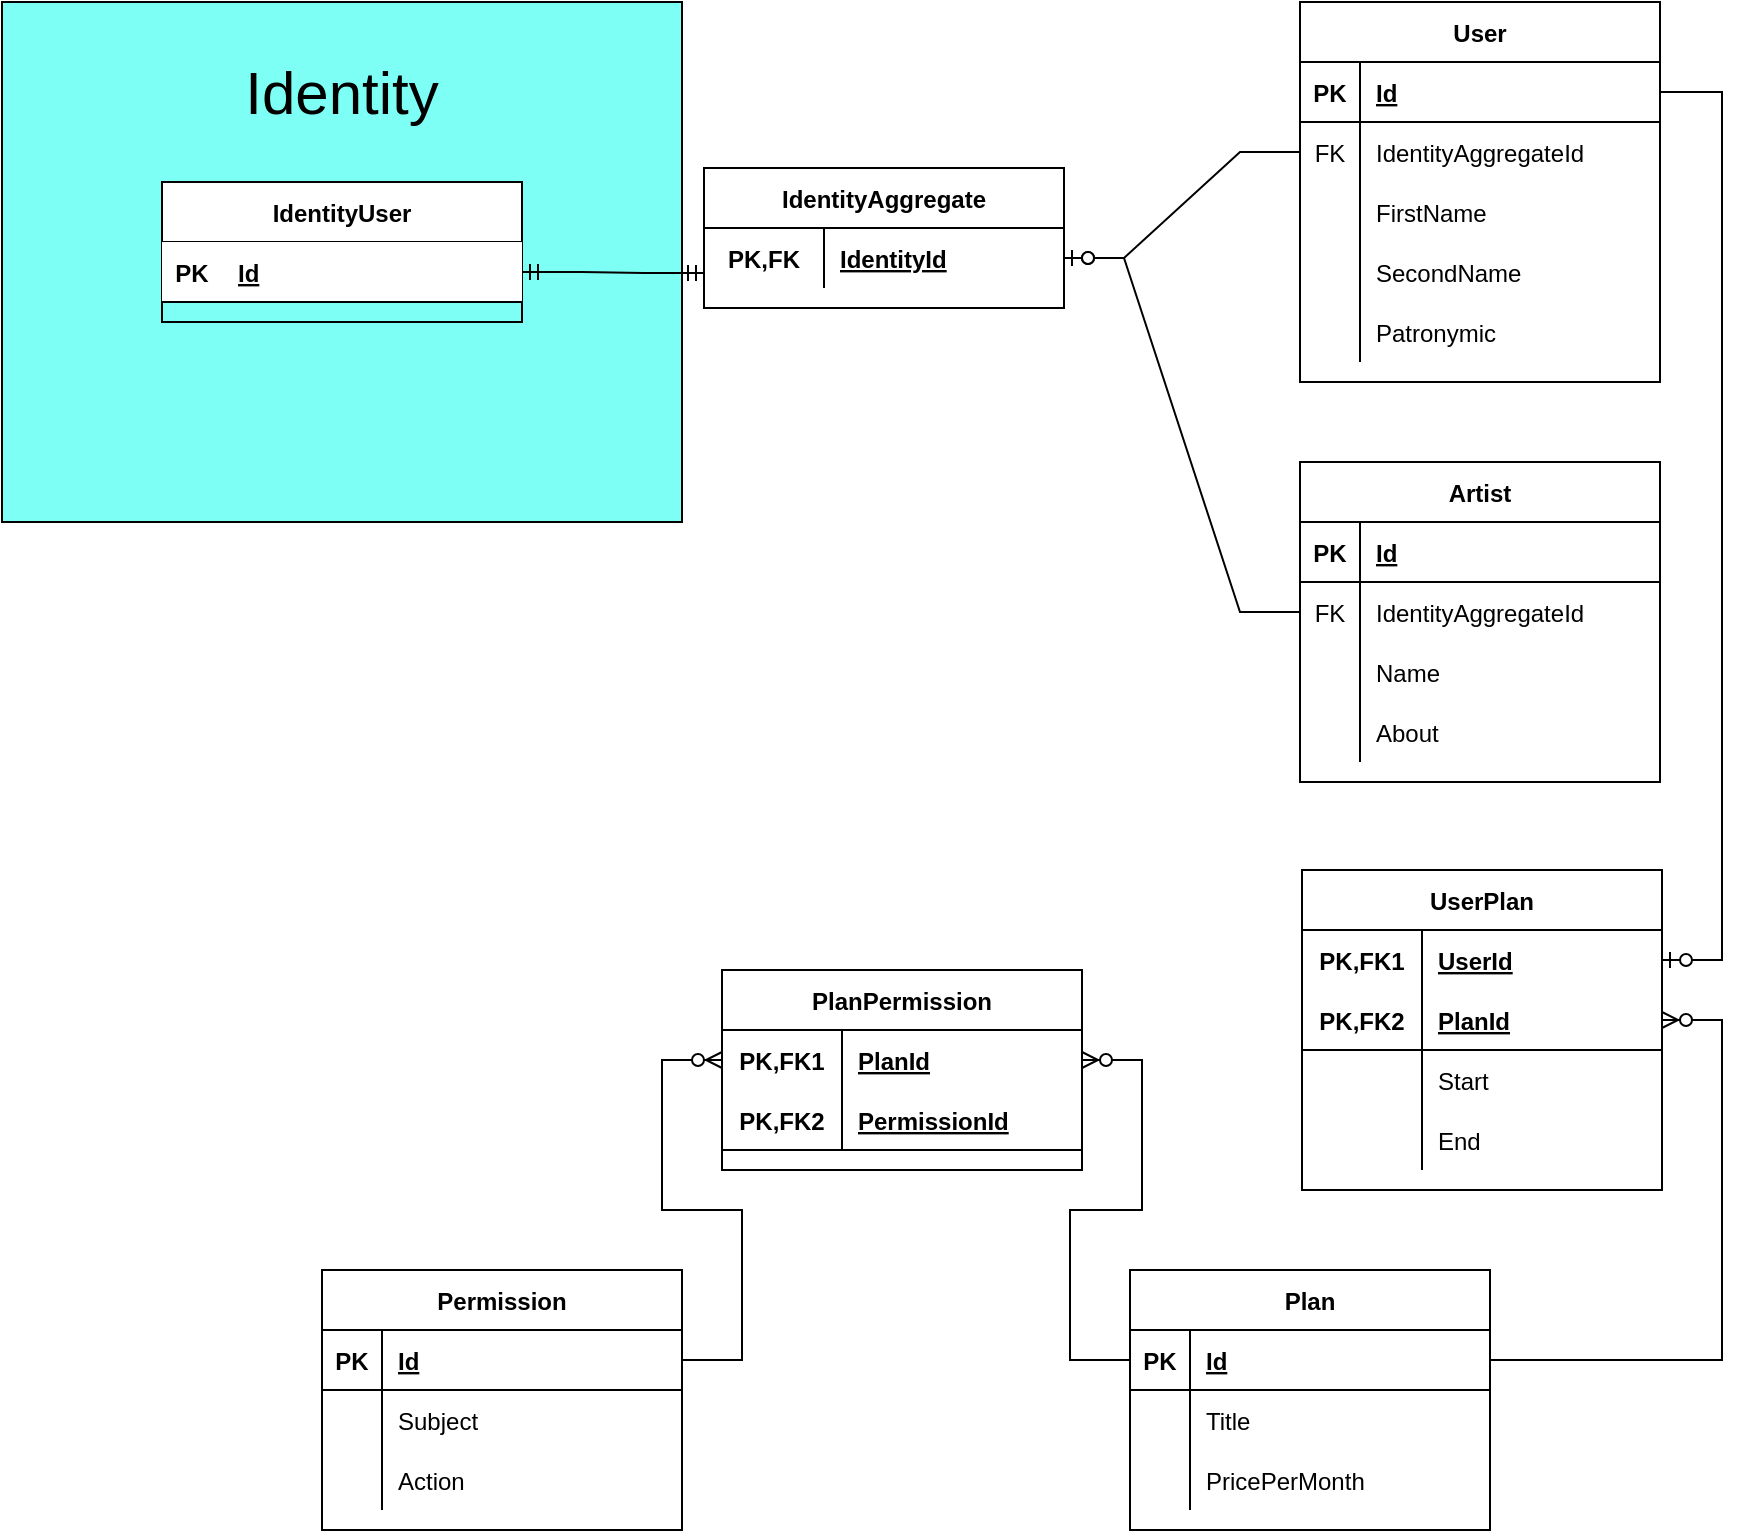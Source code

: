 <mxfile version="16.5.1" type="device"><diagram id="VC5us1PAvoVKJxS0dWdk" name="Страница 1"><mxGraphModel dx="1420" dy="721" grid="1" gridSize="10" guides="1" tooltips="1" connect="1" arrows="1" fold="1" page="1" pageScale="1" pageWidth="827" pageHeight="1169" math="0" shadow="0"><root><mxCell id="0"/><mxCell id="1" parent="0"/><mxCell id="vAisQKfJJ6pHiDNrmauv-27" value="" style="rounded=0;whiteSpace=wrap;html=1;fillColor=#7DFFF6;" vertex="1" parent="1"><mxGeometry width="340" height="260" as="geometry"/></mxCell><mxCell id="vAisQKfJJ6pHiDNrmauv-1" value="User" style="shape=table;startSize=30;container=1;collapsible=1;childLayout=tableLayout;fixedRows=1;rowLines=0;fontStyle=1;align=center;resizeLast=1;" vertex="1" parent="1"><mxGeometry x="649" width="180" height="190" as="geometry"/></mxCell><mxCell id="vAisQKfJJ6pHiDNrmauv-2" value="" style="shape=tableRow;horizontal=0;startSize=0;swimlaneHead=0;swimlaneBody=0;fillColor=none;collapsible=0;dropTarget=0;points=[[0,0.5],[1,0.5]];portConstraint=eastwest;top=0;left=0;right=0;bottom=1;" vertex="1" parent="vAisQKfJJ6pHiDNrmauv-1"><mxGeometry y="30" width="180" height="30" as="geometry"/></mxCell><mxCell id="vAisQKfJJ6pHiDNrmauv-3" value="PK" style="shape=partialRectangle;connectable=0;fillColor=none;top=0;left=0;bottom=0;right=0;fontStyle=1;overflow=hidden;" vertex="1" parent="vAisQKfJJ6pHiDNrmauv-2"><mxGeometry width="30" height="30" as="geometry"><mxRectangle width="30" height="30" as="alternateBounds"/></mxGeometry></mxCell><mxCell id="vAisQKfJJ6pHiDNrmauv-4" value="Id" style="shape=partialRectangle;connectable=0;fillColor=none;top=0;left=0;bottom=0;right=0;align=left;spacingLeft=6;fontStyle=5;overflow=hidden;" vertex="1" parent="vAisQKfJJ6pHiDNrmauv-2"><mxGeometry x="30" width="150" height="30" as="geometry"><mxRectangle width="150" height="30" as="alternateBounds"/></mxGeometry></mxCell><mxCell id="vAisQKfJJ6pHiDNrmauv-133" value="" style="shape=tableRow;horizontal=0;startSize=0;swimlaneHead=0;swimlaneBody=0;fillColor=none;collapsible=0;dropTarget=0;points=[[0,0.5],[1,0.5]];portConstraint=eastwest;top=0;left=0;right=0;bottom=0;" vertex="1" parent="vAisQKfJJ6pHiDNrmauv-1"><mxGeometry y="60" width="180" height="30" as="geometry"/></mxCell><mxCell id="vAisQKfJJ6pHiDNrmauv-134" value="FK" style="shape=partialRectangle;connectable=0;fillColor=none;top=0;left=0;bottom=0;right=0;fontStyle=0;overflow=hidden;" vertex="1" parent="vAisQKfJJ6pHiDNrmauv-133"><mxGeometry width="30" height="30" as="geometry"><mxRectangle width="30" height="30" as="alternateBounds"/></mxGeometry></mxCell><mxCell id="vAisQKfJJ6pHiDNrmauv-135" value="IdentityAggregateId" style="shape=partialRectangle;connectable=0;fillColor=none;top=0;left=0;bottom=0;right=0;align=left;spacingLeft=6;fontStyle=0;overflow=hidden;" vertex="1" parent="vAisQKfJJ6pHiDNrmauv-133"><mxGeometry x="30" width="150" height="30" as="geometry"><mxRectangle width="150" height="30" as="alternateBounds"/></mxGeometry></mxCell><mxCell id="vAisQKfJJ6pHiDNrmauv-5" value="" style="shape=tableRow;horizontal=0;startSize=0;swimlaneHead=0;swimlaneBody=0;fillColor=none;collapsible=0;dropTarget=0;points=[[0,0.5],[1,0.5]];portConstraint=eastwest;top=0;left=0;right=0;bottom=0;" vertex="1" parent="vAisQKfJJ6pHiDNrmauv-1"><mxGeometry y="90" width="180" height="30" as="geometry"/></mxCell><mxCell id="vAisQKfJJ6pHiDNrmauv-6" value="" style="shape=partialRectangle;connectable=0;fillColor=none;top=0;left=0;bottom=0;right=0;editable=1;overflow=hidden;" vertex="1" parent="vAisQKfJJ6pHiDNrmauv-5"><mxGeometry width="30" height="30" as="geometry"><mxRectangle width="30" height="30" as="alternateBounds"/></mxGeometry></mxCell><mxCell id="vAisQKfJJ6pHiDNrmauv-7" value="FirstName" style="shape=partialRectangle;connectable=0;fillColor=none;top=0;left=0;bottom=0;right=0;align=left;spacingLeft=6;overflow=hidden;" vertex="1" parent="vAisQKfJJ6pHiDNrmauv-5"><mxGeometry x="30" width="150" height="30" as="geometry"><mxRectangle width="150" height="30" as="alternateBounds"/></mxGeometry></mxCell><mxCell id="vAisQKfJJ6pHiDNrmauv-8" value="" style="shape=tableRow;horizontal=0;startSize=0;swimlaneHead=0;swimlaneBody=0;fillColor=none;collapsible=0;dropTarget=0;points=[[0,0.5],[1,0.5]];portConstraint=eastwest;top=0;left=0;right=0;bottom=0;" vertex="1" parent="vAisQKfJJ6pHiDNrmauv-1"><mxGeometry y="120" width="180" height="30" as="geometry"/></mxCell><mxCell id="vAisQKfJJ6pHiDNrmauv-9" value="" style="shape=partialRectangle;connectable=0;fillColor=none;top=0;left=0;bottom=0;right=0;editable=1;overflow=hidden;" vertex="1" parent="vAisQKfJJ6pHiDNrmauv-8"><mxGeometry width="30" height="30" as="geometry"><mxRectangle width="30" height="30" as="alternateBounds"/></mxGeometry></mxCell><mxCell id="vAisQKfJJ6pHiDNrmauv-10" value="SecondName" style="shape=partialRectangle;connectable=0;fillColor=none;top=0;left=0;bottom=0;right=0;align=left;spacingLeft=6;overflow=hidden;" vertex="1" parent="vAisQKfJJ6pHiDNrmauv-8"><mxGeometry x="30" width="150" height="30" as="geometry"><mxRectangle width="150" height="30" as="alternateBounds"/></mxGeometry></mxCell><mxCell id="vAisQKfJJ6pHiDNrmauv-11" value="" style="shape=tableRow;horizontal=0;startSize=0;swimlaneHead=0;swimlaneBody=0;fillColor=none;collapsible=0;dropTarget=0;points=[[0,0.5],[1,0.5]];portConstraint=eastwest;top=0;left=0;right=0;bottom=0;" vertex="1" parent="vAisQKfJJ6pHiDNrmauv-1"><mxGeometry y="150" width="180" height="30" as="geometry"/></mxCell><mxCell id="vAisQKfJJ6pHiDNrmauv-12" value="" style="shape=partialRectangle;connectable=0;fillColor=none;top=0;left=0;bottom=0;right=0;editable=1;overflow=hidden;" vertex="1" parent="vAisQKfJJ6pHiDNrmauv-11"><mxGeometry width="30" height="30" as="geometry"><mxRectangle width="30" height="30" as="alternateBounds"/></mxGeometry></mxCell><mxCell id="vAisQKfJJ6pHiDNrmauv-13" value="Patronymic" style="shape=partialRectangle;connectable=0;fillColor=none;top=0;left=0;bottom=0;right=0;align=left;spacingLeft=6;overflow=hidden;" vertex="1" parent="vAisQKfJJ6pHiDNrmauv-11"><mxGeometry x="30" width="150" height="30" as="geometry"><mxRectangle width="150" height="30" as="alternateBounds"/></mxGeometry></mxCell><mxCell id="vAisQKfJJ6pHiDNrmauv-14" value="IdentityUser" style="shape=table;startSize=30;container=1;collapsible=1;childLayout=tableLayout;fixedRows=1;rowLines=0;fontStyle=1;align=center;resizeLast=1;fillColor=#FFFFFF;" vertex="1" parent="1"><mxGeometry x="80" y="90" width="180" height="70" as="geometry"/></mxCell><mxCell id="vAisQKfJJ6pHiDNrmauv-15" value="" style="shape=tableRow;horizontal=0;startSize=0;swimlaneHead=0;swimlaneBody=0;fillColor=#FFFFFF;collapsible=0;dropTarget=0;points=[[0,0.5],[1,0.5]];portConstraint=eastwest;top=0;left=0;right=0;bottom=1;" vertex="1" parent="vAisQKfJJ6pHiDNrmauv-14"><mxGeometry y="30" width="180" height="30" as="geometry"/></mxCell><mxCell id="vAisQKfJJ6pHiDNrmauv-16" value="PK" style="shape=partialRectangle;connectable=0;fillColor=none;top=0;left=0;bottom=0;right=0;fontStyle=1;overflow=hidden;" vertex="1" parent="vAisQKfJJ6pHiDNrmauv-15"><mxGeometry width="30" height="30" as="geometry"><mxRectangle width="30" height="30" as="alternateBounds"/></mxGeometry></mxCell><mxCell id="vAisQKfJJ6pHiDNrmauv-17" value="Id" style="shape=partialRectangle;connectable=0;fillColor=none;top=0;left=0;bottom=0;right=0;align=left;spacingLeft=6;fontStyle=5;overflow=hidden;" vertex="1" parent="vAisQKfJJ6pHiDNrmauv-15"><mxGeometry x="30" width="150" height="30" as="geometry"><mxRectangle width="150" height="30" as="alternateBounds"/></mxGeometry></mxCell><mxCell id="vAisQKfJJ6pHiDNrmauv-33" value="Identity" style="text;html=1;strokeColor=none;fillColor=none;align=center;verticalAlign=middle;whiteSpace=wrap;rounded=0;fontSize=30;" vertex="1" parent="1"><mxGeometry x="110" y="30" width="120" height="30" as="geometry"/></mxCell><mxCell id="vAisQKfJJ6pHiDNrmauv-44" value="Artist" style="shape=table;startSize=30;container=1;collapsible=1;childLayout=tableLayout;fixedRows=1;rowLines=0;fontStyle=1;align=center;resizeLast=1;fillColor=#fff;" vertex="1" parent="1"><mxGeometry x="649" y="230" width="180" height="160" as="geometry"/></mxCell><mxCell id="vAisQKfJJ6pHiDNrmauv-45" value="" style="shape=tableRow;horizontal=0;startSize=0;swimlaneHead=0;swimlaneBody=0;fillColor=none;collapsible=0;dropTarget=0;points=[[0,0.5],[1,0.5]];portConstraint=eastwest;top=0;left=0;right=0;bottom=1;" vertex="1" parent="vAisQKfJJ6pHiDNrmauv-44"><mxGeometry y="30" width="180" height="30" as="geometry"/></mxCell><mxCell id="vAisQKfJJ6pHiDNrmauv-46" value="PK" style="shape=partialRectangle;connectable=0;fillColor=none;top=0;left=0;bottom=0;right=0;fontStyle=1;overflow=hidden;" vertex="1" parent="vAisQKfJJ6pHiDNrmauv-45"><mxGeometry width="30" height="30" as="geometry"><mxRectangle width="30" height="30" as="alternateBounds"/></mxGeometry></mxCell><mxCell id="vAisQKfJJ6pHiDNrmauv-47" value="Id" style="shape=partialRectangle;connectable=0;fillColor=none;top=0;left=0;bottom=0;right=0;align=left;spacingLeft=6;fontStyle=5;overflow=hidden;" vertex="1" parent="vAisQKfJJ6pHiDNrmauv-45"><mxGeometry x="30" width="150" height="30" as="geometry"><mxRectangle width="150" height="30" as="alternateBounds"/></mxGeometry></mxCell><mxCell id="vAisQKfJJ6pHiDNrmauv-139" value="" style="shape=tableRow;horizontal=0;startSize=0;swimlaneHead=0;swimlaneBody=0;fillColor=none;collapsible=0;dropTarget=0;points=[[0,0.5],[1,0.5]];portConstraint=eastwest;top=0;left=0;right=0;bottom=0;" vertex="1" parent="vAisQKfJJ6pHiDNrmauv-44"><mxGeometry y="60" width="180" height="30" as="geometry"/></mxCell><mxCell id="vAisQKfJJ6pHiDNrmauv-140" value="FK" style="shape=partialRectangle;connectable=0;fillColor=none;top=0;left=0;bottom=0;right=0;fontStyle=0;overflow=hidden;" vertex="1" parent="vAisQKfJJ6pHiDNrmauv-139"><mxGeometry width="30" height="30" as="geometry"><mxRectangle width="30" height="30" as="alternateBounds"/></mxGeometry></mxCell><mxCell id="vAisQKfJJ6pHiDNrmauv-141" value="IdentityAggregateId" style="shape=partialRectangle;connectable=0;fillColor=none;top=0;left=0;bottom=0;right=0;align=left;spacingLeft=6;fontStyle=0;overflow=hidden;" vertex="1" parent="vAisQKfJJ6pHiDNrmauv-139"><mxGeometry x="30" width="150" height="30" as="geometry"><mxRectangle width="150" height="30" as="alternateBounds"/></mxGeometry></mxCell><mxCell id="vAisQKfJJ6pHiDNrmauv-48" value="" style="shape=tableRow;horizontal=0;startSize=0;swimlaneHead=0;swimlaneBody=0;fillColor=none;collapsible=0;dropTarget=0;points=[[0,0.5],[1,0.5]];portConstraint=eastwest;top=0;left=0;right=0;bottom=0;" vertex="1" parent="vAisQKfJJ6pHiDNrmauv-44"><mxGeometry y="90" width="180" height="30" as="geometry"/></mxCell><mxCell id="vAisQKfJJ6pHiDNrmauv-49" value="" style="shape=partialRectangle;connectable=0;fillColor=none;top=0;left=0;bottom=0;right=0;editable=1;overflow=hidden;" vertex="1" parent="vAisQKfJJ6pHiDNrmauv-48"><mxGeometry width="30" height="30" as="geometry"><mxRectangle width="30" height="30" as="alternateBounds"/></mxGeometry></mxCell><mxCell id="vAisQKfJJ6pHiDNrmauv-50" value="Name" style="shape=partialRectangle;connectable=0;fillColor=none;top=0;left=0;bottom=0;right=0;align=left;spacingLeft=6;overflow=hidden;" vertex="1" parent="vAisQKfJJ6pHiDNrmauv-48"><mxGeometry x="30" width="150" height="30" as="geometry"><mxRectangle width="150" height="30" as="alternateBounds"/></mxGeometry></mxCell><mxCell id="vAisQKfJJ6pHiDNrmauv-51" value="" style="shape=tableRow;horizontal=0;startSize=0;swimlaneHead=0;swimlaneBody=0;fillColor=none;collapsible=0;dropTarget=0;points=[[0,0.5],[1,0.5]];portConstraint=eastwest;top=0;left=0;right=0;bottom=0;" vertex="1" parent="vAisQKfJJ6pHiDNrmauv-44"><mxGeometry y="120" width="180" height="30" as="geometry"/></mxCell><mxCell id="vAisQKfJJ6pHiDNrmauv-52" value="" style="shape=partialRectangle;connectable=0;fillColor=none;top=0;left=0;bottom=0;right=0;editable=1;overflow=hidden;" vertex="1" parent="vAisQKfJJ6pHiDNrmauv-51"><mxGeometry width="30" height="30" as="geometry"><mxRectangle width="30" height="30" as="alternateBounds"/></mxGeometry></mxCell><mxCell id="vAisQKfJJ6pHiDNrmauv-53" value="About" style="shape=partialRectangle;connectable=0;fillColor=none;top=0;left=0;bottom=0;right=0;align=left;spacingLeft=6;overflow=hidden;" vertex="1" parent="vAisQKfJJ6pHiDNrmauv-51"><mxGeometry x="30" width="150" height="30" as="geometry"><mxRectangle width="150" height="30" as="alternateBounds"/></mxGeometry></mxCell><mxCell id="vAisQKfJJ6pHiDNrmauv-58" value="Plan" style="shape=table;startSize=30;container=1;collapsible=1;childLayout=tableLayout;fixedRows=1;rowLines=0;fontStyle=1;align=center;resizeLast=1;fillColor=#fff;" vertex="1" parent="1"><mxGeometry x="564" y="634" width="180" height="130" as="geometry"/></mxCell><mxCell id="vAisQKfJJ6pHiDNrmauv-59" value="" style="shape=tableRow;horizontal=0;startSize=0;swimlaneHead=0;swimlaneBody=0;fillColor=none;collapsible=0;dropTarget=0;points=[[0,0.5],[1,0.5]];portConstraint=eastwest;top=0;left=0;right=0;bottom=1;" vertex="1" parent="vAisQKfJJ6pHiDNrmauv-58"><mxGeometry y="30" width="180" height="30" as="geometry"/></mxCell><mxCell id="vAisQKfJJ6pHiDNrmauv-60" value="PK" style="shape=partialRectangle;connectable=0;fillColor=none;top=0;left=0;bottom=0;right=0;fontStyle=1;overflow=hidden;" vertex="1" parent="vAisQKfJJ6pHiDNrmauv-59"><mxGeometry width="30" height="30" as="geometry"><mxRectangle width="30" height="30" as="alternateBounds"/></mxGeometry></mxCell><mxCell id="vAisQKfJJ6pHiDNrmauv-61" value="Id" style="shape=partialRectangle;connectable=0;fillColor=none;top=0;left=0;bottom=0;right=0;align=left;spacingLeft=6;fontStyle=5;overflow=hidden;" vertex="1" parent="vAisQKfJJ6pHiDNrmauv-59"><mxGeometry x="30" width="150" height="30" as="geometry"><mxRectangle width="150" height="30" as="alternateBounds"/></mxGeometry></mxCell><mxCell id="vAisQKfJJ6pHiDNrmauv-62" value="" style="shape=tableRow;horizontal=0;startSize=0;swimlaneHead=0;swimlaneBody=0;fillColor=none;collapsible=0;dropTarget=0;points=[[0,0.5],[1,0.5]];portConstraint=eastwest;top=0;left=0;right=0;bottom=0;" vertex="1" parent="vAisQKfJJ6pHiDNrmauv-58"><mxGeometry y="60" width="180" height="30" as="geometry"/></mxCell><mxCell id="vAisQKfJJ6pHiDNrmauv-63" value="" style="shape=partialRectangle;connectable=0;fillColor=none;top=0;left=0;bottom=0;right=0;editable=1;overflow=hidden;" vertex="1" parent="vAisQKfJJ6pHiDNrmauv-62"><mxGeometry width="30" height="30" as="geometry"><mxRectangle width="30" height="30" as="alternateBounds"/></mxGeometry></mxCell><mxCell id="vAisQKfJJ6pHiDNrmauv-64" value="Title" style="shape=partialRectangle;connectable=0;fillColor=none;top=0;left=0;bottom=0;right=0;align=left;spacingLeft=6;overflow=hidden;" vertex="1" parent="vAisQKfJJ6pHiDNrmauv-62"><mxGeometry x="30" width="150" height="30" as="geometry"><mxRectangle width="150" height="30" as="alternateBounds"/></mxGeometry></mxCell><mxCell id="vAisQKfJJ6pHiDNrmauv-65" value="" style="shape=tableRow;horizontal=0;startSize=0;swimlaneHead=0;swimlaneBody=0;fillColor=none;collapsible=0;dropTarget=0;points=[[0,0.5],[1,0.5]];portConstraint=eastwest;top=0;left=0;right=0;bottom=0;" vertex="1" parent="vAisQKfJJ6pHiDNrmauv-58"><mxGeometry y="90" width="180" height="30" as="geometry"/></mxCell><mxCell id="vAisQKfJJ6pHiDNrmauv-66" value="" style="shape=partialRectangle;connectable=0;fillColor=none;top=0;left=0;bottom=0;right=0;editable=1;overflow=hidden;" vertex="1" parent="vAisQKfJJ6pHiDNrmauv-65"><mxGeometry width="30" height="30" as="geometry"><mxRectangle width="30" height="30" as="alternateBounds"/></mxGeometry></mxCell><mxCell id="vAisQKfJJ6pHiDNrmauv-67" value="PricePerMonth" style="shape=partialRectangle;connectable=0;fillColor=none;top=0;left=0;bottom=0;right=0;align=left;spacingLeft=6;overflow=hidden;" vertex="1" parent="vAisQKfJJ6pHiDNrmauv-65"><mxGeometry x="30" width="150" height="30" as="geometry"><mxRectangle width="150" height="30" as="alternateBounds"/></mxGeometry></mxCell><mxCell id="vAisQKfJJ6pHiDNrmauv-84" value="UserPlan" style="shape=table;startSize=30;container=1;collapsible=1;childLayout=tableLayout;fixedRows=1;rowLines=0;fontStyle=1;align=center;resizeLast=1;fillColor=#fff;" vertex="1" parent="1"><mxGeometry x="650" y="434" width="180" height="160" as="geometry"/></mxCell><mxCell id="vAisQKfJJ6pHiDNrmauv-85" value="" style="shape=tableRow;horizontal=0;startSize=0;swimlaneHead=0;swimlaneBody=0;fillColor=none;collapsible=0;dropTarget=0;points=[[0,0.5],[1,0.5]];portConstraint=eastwest;top=0;left=0;right=0;bottom=0;" vertex="1" parent="vAisQKfJJ6pHiDNrmauv-84"><mxGeometry y="30" width="180" height="30" as="geometry"/></mxCell><mxCell id="vAisQKfJJ6pHiDNrmauv-86" value="PK,FK1" style="shape=partialRectangle;connectable=0;fillColor=none;top=0;left=0;bottom=0;right=0;fontStyle=1;overflow=hidden;" vertex="1" parent="vAisQKfJJ6pHiDNrmauv-85"><mxGeometry width="60" height="30" as="geometry"><mxRectangle width="60" height="30" as="alternateBounds"/></mxGeometry></mxCell><mxCell id="vAisQKfJJ6pHiDNrmauv-87" value="UserId" style="shape=partialRectangle;connectable=0;fillColor=none;top=0;left=0;bottom=0;right=0;align=left;spacingLeft=6;fontStyle=5;overflow=hidden;" vertex="1" parent="vAisQKfJJ6pHiDNrmauv-85"><mxGeometry x="60" width="120" height="30" as="geometry"><mxRectangle width="120" height="30" as="alternateBounds"/></mxGeometry></mxCell><mxCell id="vAisQKfJJ6pHiDNrmauv-88" value="" style="shape=tableRow;horizontal=0;startSize=0;swimlaneHead=0;swimlaneBody=0;fillColor=none;collapsible=0;dropTarget=0;points=[[0,0.5],[1,0.5]];portConstraint=eastwest;top=0;left=0;right=0;bottom=1;" vertex="1" parent="vAisQKfJJ6pHiDNrmauv-84"><mxGeometry y="60" width="180" height="30" as="geometry"/></mxCell><mxCell id="vAisQKfJJ6pHiDNrmauv-89" value="PK,FK2" style="shape=partialRectangle;connectable=0;fillColor=none;top=0;left=0;bottom=0;right=0;fontStyle=1;overflow=hidden;" vertex="1" parent="vAisQKfJJ6pHiDNrmauv-88"><mxGeometry width="60" height="30" as="geometry"><mxRectangle width="60" height="30" as="alternateBounds"/></mxGeometry></mxCell><mxCell id="vAisQKfJJ6pHiDNrmauv-90" value="PlanId" style="shape=partialRectangle;connectable=0;fillColor=none;top=0;left=0;bottom=0;right=0;align=left;spacingLeft=6;fontStyle=5;overflow=hidden;" vertex="1" parent="vAisQKfJJ6pHiDNrmauv-88"><mxGeometry x="60" width="120" height="30" as="geometry"><mxRectangle width="120" height="30" as="alternateBounds"/></mxGeometry></mxCell><mxCell id="vAisQKfJJ6pHiDNrmauv-91" value="" style="shape=tableRow;horizontal=0;startSize=0;swimlaneHead=0;swimlaneBody=0;fillColor=none;collapsible=0;dropTarget=0;points=[[0,0.5],[1,0.5]];portConstraint=eastwest;top=0;left=0;right=0;bottom=0;" vertex="1" parent="vAisQKfJJ6pHiDNrmauv-84"><mxGeometry y="90" width="180" height="30" as="geometry"/></mxCell><mxCell id="vAisQKfJJ6pHiDNrmauv-92" value="" style="shape=partialRectangle;connectable=0;fillColor=none;top=0;left=0;bottom=0;right=0;editable=1;overflow=hidden;" vertex="1" parent="vAisQKfJJ6pHiDNrmauv-91"><mxGeometry width="60" height="30" as="geometry"><mxRectangle width="60" height="30" as="alternateBounds"/></mxGeometry></mxCell><mxCell id="vAisQKfJJ6pHiDNrmauv-93" value="Start" style="shape=partialRectangle;connectable=0;fillColor=none;top=0;left=0;bottom=0;right=0;align=left;spacingLeft=6;overflow=hidden;" vertex="1" parent="vAisQKfJJ6pHiDNrmauv-91"><mxGeometry x="60" width="120" height="30" as="geometry"><mxRectangle width="120" height="30" as="alternateBounds"/></mxGeometry></mxCell><mxCell id="vAisQKfJJ6pHiDNrmauv-94" value="" style="shape=tableRow;horizontal=0;startSize=0;swimlaneHead=0;swimlaneBody=0;fillColor=none;collapsible=0;dropTarget=0;points=[[0,0.5],[1,0.5]];portConstraint=eastwest;top=0;left=0;right=0;bottom=0;" vertex="1" parent="vAisQKfJJ6pHiDNrmauv-84"><mxGeometry y="120" width="180" height="30" as="geometry"/></mxCell><mxCell id="vAisQKfJJ6pHiDNrmauv-95" value="" style="shape=partialRectangle;connectable=0;fillColor=none;top=0;left=0;bottom=0;right=0;editable=1;overflow=hidden;" vertex="1" parent="vAisQKfJJ6pHiDNrmauv-94"><mxGeometry width="60" height="30" as="geometry"><mxRectangle width="60" height="30" as="alternateBounds"/></mxGeometry></mxCell><mxCell id="vAisQKfJJ6pHiDNrmauv-96" value="End" style="shape=partialRectangle;connectable=0;fillColor=none;top=0;left=0;bottom=0;right=0;align=left;spacingLeft=6;overflow=hidden;" vertex="1" parent="vAisQKfJJ6pHiDNrmauv-94"><mxGeometry x="60" width="120" height="30" as="geometry"><mxRectangle width="120" height="30" as="alternateBounds"/></mxGeometry></mxCell><mxCell id="vAisQKfJJ6pHiDNrmauv-97" value="" style="edgeStyle=entityRelationEdgeStyle;fontSize=12;html=1;endArrow=ERzeroToOne;endFill=1;rounded=0;exitX=1;exitY=0.5;exitDx=0;exitDy=0;" edge="1" parent="1" source="vAisQKfJJ6pHiDNrmauv-2" target="vAisQKfJJ6pHiDNrmauv-85"><mxGeometry width="100" height="100" relative="1" as="geometry"><mxPoint x="20" y="770" as="sourcePoint"/><mxPoint x="720" y="420" as="targetPoint"/></mxGeometry></mxCell><mxCell id="vAisQKfJJ6pHiDNrmauv-100" value="Permission" style="shape=table;startSize=30;container=1;collapsible=1;childLayout=tableLayout;fixedRows=1;rowLines=0;fontStyle=1;align=center;resizeLast=1;fillColor=#fff;" vertex="1" parent="1"><mxGeometry x="160" y="634" width="180" height="130" as="geometry"/></mxCell><mxCell id="vAisQKfJJ6pHiDNrmauv-101" value="" style="shape=tableRow;horizontal=0;startSize=0;swimlaneHead=0;swimlaneBody=0;fillColor=none;collapsible=0;dropTarget=0;points=[[0,0.5],[1,0.5]];portConstraint=eastwest;top=0;left=0;right=0;bottom=1;" vertex="1" parent="vAisQKfJJ6pHiDNrmauv-100"><mxGeometry y="30" width="180" height="30" as="geometry"/></mxCell><mxCell id="vAisQKfJJ6pHiDNrmauv-102" value="PK" style="shape=partialRectangle;connectable=0;fillColor=none;top=0;left=0;bottom=0;right=0;fontStyle=1;overflow=hidden;" vertex="1" parent="vAisQKfJJ6pHiDNrmauv-101"><mxGeometry width="30" height="30" as="geometry"><mxRectangle width="30" height="30" as="alternateBounds"/></mxGeometry></mxCell><mxCell id="vAisQKfJJ6pHiDNrmauv-103" value="Id" style="shape=partialRectangle;connectable=0;fillColor=none;top=0;left=0;bottom=0;right=0;align=left;spacingLeft=6;fontStyle=5;overflow=hidden;" vertex="1" parent="vAisQKfJJ6pHiDNrmauv-101"><mxGeometry x="30" width="150" height="30" as="geometry"><mxRectangle width="150" height="30" as="alternateBounds"/></mxGeometry></mxCell><mxCell id="vAisQKfJJ6pHiDNrmauv-104" value="" style="shape=tableRow;horizontal=0;startSize=0;swimlaneHead=0;swimlaneBody=0;fillColor=none;collapsible=0;dropTarget=0;points=[[0,0.5],[1,0.5]];portConstraint=eastwest;top=0;left=0;right=0;bottom=0;" vertex="1" parent="vAisQKfJJ6pHiDNrmauv-100"><mxGeometry y="60" width="180" height="30" as="geometry"/></mxCell><mxCell id="vAisQKfJJ6pHiDNrmauv-105" value="" style="shape=partialRectangle;connectable=0;fillColor=none;top=0;left=0;bottom=0;right=0;editable=1;overflow=hidden;" vertex="1" parent="vAisQKfJJ6pHiDNrmauv-104"><mxGeometry width="30" height="30" as="geometry"><mxRectangle width="30" height="30" as="alternateBounds"/></mxGeometry></mxCell><mxCell id="vAisQKfJJ6pHiDNrmauv-106" value="Subject" style="shape=partialRectangle;connectable=0;fillColor=none;top=0;left=0;bottom=0;right=0;align=left;spacingLeft=6;overflow=hidden;" vertex="1" parent="vAisQKfJJ6pHiDNrmauv-104"><mxGeometry x="30" width="150" height="30" as="geometry"><mxRectangle width="150" height="30" as="alternateBounds"/></mxGeometry></mxCell><mxCell id="vAisQKfJJ6pHiDNrmauv-107" value="" style="shape=tableRow;horizontal=0;startSize=0;swimlaneHead=0;swimlaneBody=0;fillColor=none;collapsible=0;dropTarget=0;points=[[0,0.5],[1,0.5]];portConstraint=eastwest;top=0;left=0;right=0;bottom=0;" vertex="1" parent="vAisQKfJJ6pHiDNrmauv-100"><mxGeometry y="90" width="180" height="30" as="geometry"/></mxCell><mxCell id="vAisQKfJJ6pHiDNrmauv-108" value="" style="shape=partialRectangle;connectable=0;fillColor=none;top=0;left=0;bottom=0;right=0;editable=1;overflow=hidden;" vertex="1" parent="vAisQKfJJ6pHiDNrmauv-107"><mxGeometry width="30" height="30" as="geometry"><mxRectangle width="30" height="30" as="alternateBounds"/></mxGeometry></mxCell><mxCell id="vAisQKfJJ6pHiDNrmauv-109" value="Action" style="shape=partialRectangle;connectable=0;fillColor=none;top=0;left=0;bottom=0;right=0;align=left;spacingLeft=6;overflow=hidden;" vertex="1" parent="vAisQKfJJ6pHiDNrmauv-107"><mxGeometry x="30" width="150" height="30" as="geometry"><mxRectangle width="150" height="30" as="alternateBounds"/></mxGeometry></mxCell><mxCell id="vAisQKfJJ6pHiDNrmauv-113" value="PlanPermission" style="shape=table;startSize=30;container=1;collapsible=1;childLayout=tableLayout;fixedRows=1;rowLines=0;fontStyle=1;align=center;resizeLast=1;fillColor=#fff;" vertex="1" parent="1"><mxGeometry x="360" y="484" width="180" height="100" as="geometry"/></mxCell><mxCell id="vAisQKfJJ6pHiDNrmauv-114" value="" style="shape=tableRow;horizontal=0;startSize=0;swimlaneHead=0;swimlaneBody=0;fillColor=none;collapsible=0;dropTarget=0;points=[[0,0.5],[1,0.5]];portConstraint=eastwest;top=0;left=0;right=0;bottom=0;" vertex="1" parent="vAisQKfJJ6pHiDNrmauv-113"><mxGeometry y="30" width="180" height="30" as="geometry"/></mxCell><mxCell id="vAisQKfJJ6pHiDNrmauv-115" value="PK,FK1" style="shape=partialRectangle;connectable=0;fillColor=none;top=0;left=0;bottom=0;right=0;fontStyle=1;overflow=hidden;" vertex="1" parent="vAisQKfJJ6pHiDNrmauv-114"><mxGeometry width="60" height="30" as="geometry"><mxRectangle width="60" height="30" as="alternateBounds"/></mxGeometry></mxCell><mxCell id="vAisQKfJJ6pHiDNrmauv-116" value="PlanId" style="shape=partialRectangle;connectable=0;fillColor=none;top=0;left=0;bottom=0;right=0;align=left;spacingLeft=6;fontStyle=5;overflow=hidden;" vertex="1" parent="vAisQKfJJ6pHiDNrmauv-114"><mxGeometry x="60" width="120" height="30" as="geometry"><mxRectangle width="120" height="30" as="alternateBounds"/></mxGeometry></mxCell><mxCell id="vAisQKfJJ6pHiDNrmauv-117" value="" style="shape=tableRow;horizontal=0;startSize=0;swimlaneHead=0;swimlaneBody=0;fillColor=none;collapsible=0;dropTarget=0;points=[[0,0.5],[1,0.5]];portConstraint=eastwest;top=0;left=0;right=0;bottom=1;" vertex="1" parent="vAisQKfJJ6pHiDNrmauv-113"><mxGeometry y="60" width="180" height="30" as="geometry"/></mxCell><mxCell id="vAisQKfJJ6pHiDNrmauv-118" value="PK,FK2" style="shape=partialRectangle;connectable=0;fillColor=none;top=0;left=0;bottom=0;right=0;fontStyle=1;overflow=hidden;" vertex="1" parent="vAisQKfJJ6pHiDNrmauv-117"><mxGeometry width="60" height="30" as="geometry"><mxRectangle width="60" height="30" as="alternateBounds"/></mxGeometry></mxCell><mxCell id="vAisQKfJJ6pHiDNrmauv-119" value="PermissionId" style="shape=partialRectangle;connectable=0;fillColor=none;top=0;left=0;bottom=0;right=0;align=left;spacingLeft=6;fontStyle=5;overflow=hidden;" vertex="1" parent="vAisQKfJJ6pHiDNrmauv-117"><mxGeometry x="60" width="120" height="30" as="geometry"><mxRectangle width="120" height="30" as="alternateBounds"/></mxGeometry></mxCell><mxCell id="vAisQKfJJ6pHiDNrmauv-131" value="" style="edgeStyle=entityRelationEdgeStyle;fontSize=12;html=1;endArrow=ERzeroToMany;endFill=1;rounded=0;exitX=0;exitY=0.5;exitDx=0;exitDy=0;entryX=1;entryY=0.5;entryDx=0;entryDy=0;" edge="1" parent="1" source="vAisQKfJJ6pHiDNrmauv-59" target="vAisQKfJJ6pHiDNrmauv-114"><mxGeometry width="100" height="100" relative="1" as="geometry"><mxPoint x="430" y="744" as="sourcePoint"/><mxPoint x="530" y="644" as="targetPoint"/></mxGeometry></mxCell><mxCell id="vAisQKfJJ6pHiDNrmauv-132" value="" style="edgeStyle=entityRelationEdgeStyle;fontSize=12;html=1;endArrow=ERzeroToMany;endFill=1;rounded=0;exitX=1;exitY=0.5;exitDx=0;exitDy=0;entryX=0;entryY=0.5;entryDx=0;entryDy=0;" edge="1" parent="1" source="vAisQKfJJ6pHiDNrmauv-101" target="vAisQKfJJ6pHiDNrmauv-114"><mxGeometry width="100" height="100" relative="1" as="geometry"><mxPoint x="200" y="564" as="sourcePoint"/><mxPoint x="300" y="464" as="targetPoint"/></mxGeometry></mxCell><mxCell id="vAisQKfJJ6pHiDNrmauv-142" value="" style="edgeStyle=entityRelationEdgeStyle;fontSize=12;html=1;endArrow=ERzeroToOne;endFill=1;rounded=0;exitX=0;exitY=0.5;exitDx=0;exitDy=0;entryX=1;entryY=0.5;entryDx=0;entryDy=0;" edge="1" parent="1" source="vAisQKfJJ6pHiDNrmauv-133" target="vAisQKfJJ6pHiDNrmauv-171"><mxGeometry width="100" height="100" relative="1" as="geometry"><mxPoint x="160" y="400" as="sourcePoint"/><mxPoint x="260" y="300" as="targetPoint"/></mxGeometry></mxCell><mxCell id="vAisQKfJJ6pHiDNrmauv-143" value="" style="edgeStyle=entityRelationEdgeStyle;fontSize=12;html=1;endArrow=ERzeroToOne;endFill=1;rounded=0;exitX=0;exitY=0.5;exitDx=0;exitDy=0;entryX=1;entryY=0.5;entryDx=0;entryDy=0;" edge="1" parent="1" source="vAisQKfJJ6pHiDNrmauv-139" target="vAisQKfJJ6pHiDNrmauv-171"><mxGeometry width="100" height="100" relative="1" as="geometry"><mxPoint x="360" y="310" as="sourcePoint"/><mxPoint x="350" y="290" as="targetPoint"/></mxGeometry></mxCell><mxCell id="vAisQKfJJ6pHiDNrmauv-170" value="IdentityAggregate" style="shape=table;startSize=30;container=1;collapsible=1;childLayout=tableLayout;fixedRows=1;rowLines=0;fontStyle=1;align=center;resizeLast=1;fillColor=#fff;" vertex="1" parent="1"><mxGeometry x="351" y="83" width="180" height="70" as="geometry"/></mxCell><mxCell id="vAisQKfJJ6pHiDNrmauv-171" value="" style="shape=tableRow;horizontal=0;startSize=0;swimlaneHead=0;swimlaneBody=0;fillColor=none;collapsible=0;dropTarget=0;points=[[0,0.5],[1,0.5]];portConstraint=eastwest;top=0;left=0;right=0;bottom=0;" vertex="1" parent="vAisQKfJJ6pHiDNrmauv-170"><mxGeometry y="30" width="180" height="30" as="geometry"/></mxCell><mxCell id="vAisQKfJJ6pHiDNrmauv-172" value="PK,FK" style="shape=partialRectangle;connectable=0;fillColor=none;top=0;left=0;bottom=0;right=0;fontStyle=1;overflow=hidden;" vertex="1" parent="vAisQKfJJ6pHiDNrmauv-171"><mxGeometry width="60" height="30" as="geometry"><mxRectangle width="60" height="30" as="alternateBounds"/></mxGeometry></mxCell><mxCell id="vAisQKfJJ6pHiDNrmauv-173" value="IdentityId" style="shape=partialRectangle;connectable=0;fillColor=none;top=0;left=0;bottom=0;right=0;align=left;spacingLeft=6;fontStyle=5;overflow=hidden;" vertex="1" parent="vAisQKfJJ6pHiDNrmauv-171"><mxGeometry x="60" width="120" height="30" as="geometry"><mxRectangle width="120" height="30" as="alternateBounds"/></mxGeometry></mxCell><mxCell id="vAisQKfJJ6pHiDNrmauv-183" value="" style="edgeStyle=entityRelationEdgeStyle;fontSize=12;html=1;endArrow=ERmandOne;startArrow=ERmandOne;rounded=0;exitX=1;exitY=0.5;exitDx=0;exitDy=0;entryX=0;entryY=0.75;entryDx=0;entryDy=0;" edge="1" parent="1" source="vAisQKfJJ6pHiDNrmauv-15" target="vAisQKfJJ6pHiDNrmauv-170"><mxGeometry width="100" height="100" relative="1" as="geometry"><mxPoint y="530" as="sourcePoint"/><mxPoint x="100" y="430" as="targetPoint"/></mxGeometry></mxCell><mxCell id="vAisQKfJJ6pHiDNrmauv-184" value="" style="edgeStyle=entityRelationEdgeStyle;fontSize=12;html=1;endArrow=ERzeroToMany;endFill=1;rounded=0;exitX=1;exitY=0.5;exitDx=0;exitDy=0;" edge="1" parent="1" source="vAisQKfJJ6pHiDNrmauv-59" target="vAisQKfJJ6pHiDNrmauv-88"><mxGeometry width="100" height="100" relative="1" as="geometry"><mxPoint x="850" y="720" as="sourcePoint"/><mxPoint x="950" y="620" as="targetPoint"/></mxGeometry></mxCell></root></mxGraphModel></diagram></mxfile>